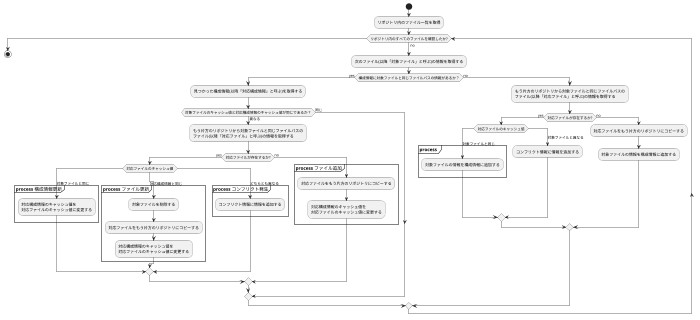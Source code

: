 @startuml
scale 700 width
start
:リポジトリ内のファイル一覧を取得;
while (リポジトリ内のすべてのファイルを確認したか?) is (no)
    :次のファイル(以降「対象ファイル」と呼ぶ)の情報を取得する;
    if(構成情報に対象ファイルと同じファイルパスの情報があるか？) then (yes)
        :見つかった構成情報(以降「対応構成情報」と呼ぶ)を取得する;
        if(対象ファイルのキャッシュ値と対応構成情報のキャッシュ値が同じであるか？) then (同じ)
        else (異なる)
            :もう片方のリポジトリから対象ファイルと同じファイルパスの
            ファイル(以降「対応ファイル」と呼ぶ)の情報を取得する;
            if(対応ファイルが存在するか?) then (yes)
                switch(対応ファイルのキャッシュ値)
                case (対象ファイルと同じ)
                    partition "**process** 構成情報更新"{
                        :対応構成情報のキャッシュ値を
                        対応ファイルのキャッシュ値に変更する;
                    }
                case (対応構成情報と同じ)
                    partition "**process** ファイル更新"{
                        :対象ファイルを削除する;
                        :対応ファイルをもう片方のリポジトリにコピーする;
                        :対応構成情報のキャッシュ値を
                        対応ファイルのキャッシュ値に変更する;
                    }
                case (どちらとも異なる)
                    partition "**process** コンフリクト発生"{
                        :コンフリクト情報に情報を追加する;
                    }
                endswitch
            else (no)
                partition "**process** ファイル追加"{
                    :対応ファイルをもう片方のリポジトリにコピーする;
                    :対応構成情報のキャッシュ値を
                    対応ファイルのキャッシュ値に変更する;
                }
            endif
        endif
    else (no)
        :もう片方のリポジトリから対象ファイルと同じファイルパスの
        ファイル(以降「対応ファイル」と呼ぶ)の情報を取得する;
            if(対応ファイルが存在するか?) then (yes)
                switch(対応ファイルのキャッシュ値)
                case (対象ファイルと同じ)
                    partition "**process**  "{
                        :対象ファイルの情報を構成情報に追加する;
                    }
                case (対象ファイルと異なる)
                    :コンフリクト情報に情報を追加する;
                endswitch
            else (no)
                :対応ファイルをもう片方のリポジトリにコピーする;
                :対象ファイルの情報を構成情報に追加する;
            endif
    endif
endwhile
stop
@enduml